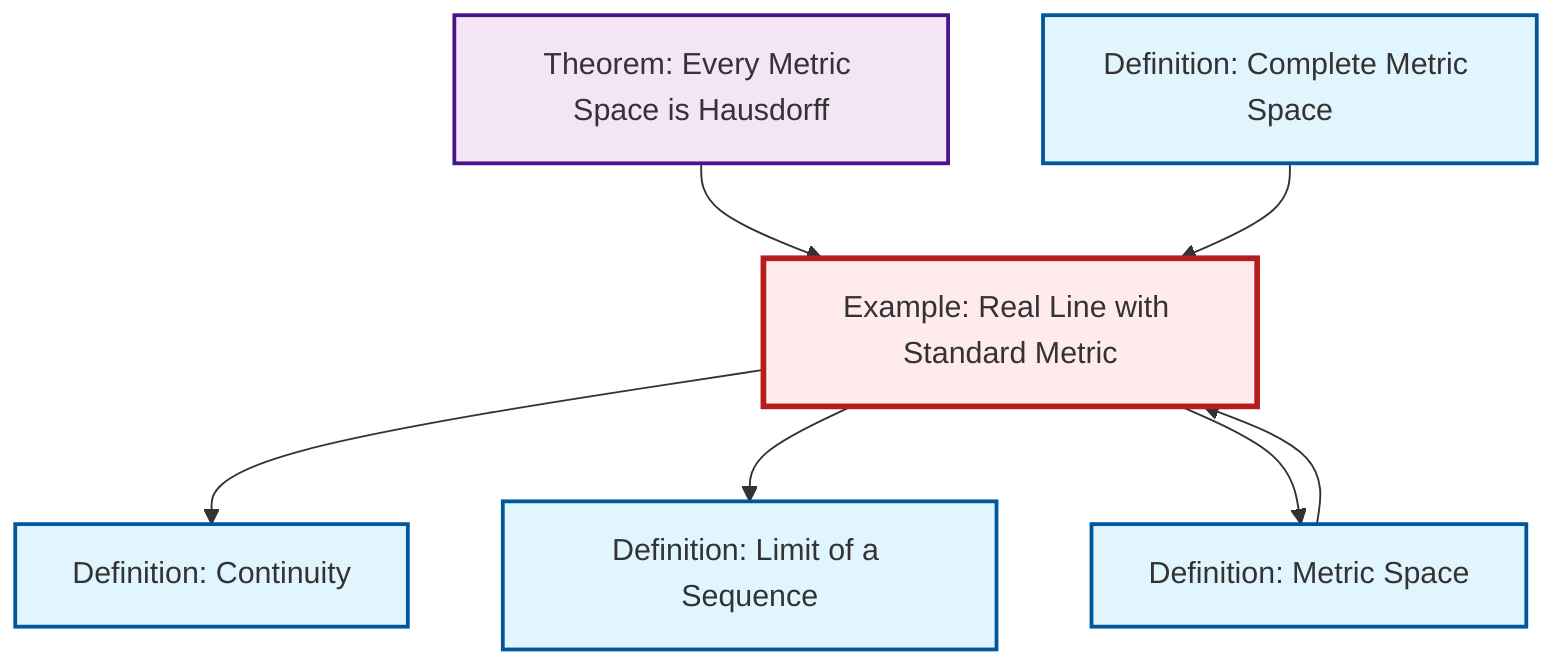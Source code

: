 graph TD
    classDef definition fill:#e1f5fe,stroke:#01579b,stroke-width:2px
    classDef theorem fill:#f3e5f5,stroke:#4a148c,stroke-width:2px
    classDef axiom fill:#fff3e0,stroke:#e65100,stroke-width:2px
    classDef example fill:#e8f5e9,stroke:#1b5e20,stroke-width:2px
    classDef current fill:#ffebee,stroke:#b71c1c,stroke-width:3px
    ex-real-line-metric["Example: Real Line with Standard Metric"]:::example
    thm-metric-hausdorff["Theorem: Every Metric Space is Hausdorff"]:::theorem
    def-limit["Definition: Limit of a Sequence"]:::definition
    def-metric-space["Definition: Metric Space"]:::definition
    def-complete-metric-space["Definition: Complete Metric Space"]:::definition
    def-continuity["Definition: Continuity"]:::definition
    ex-real-line-metric --> def-continuity
    def-metric-space --> ex-real-line-metric
    ex-real-line-metric --> def-limit
    ex-real-line-metric --> def-metric-space
    thm-metric-hausdorff --> ex-real-line-metric
    def-complete-metric-space --> ex-real-line-metric
    class ex-real-line-metric current